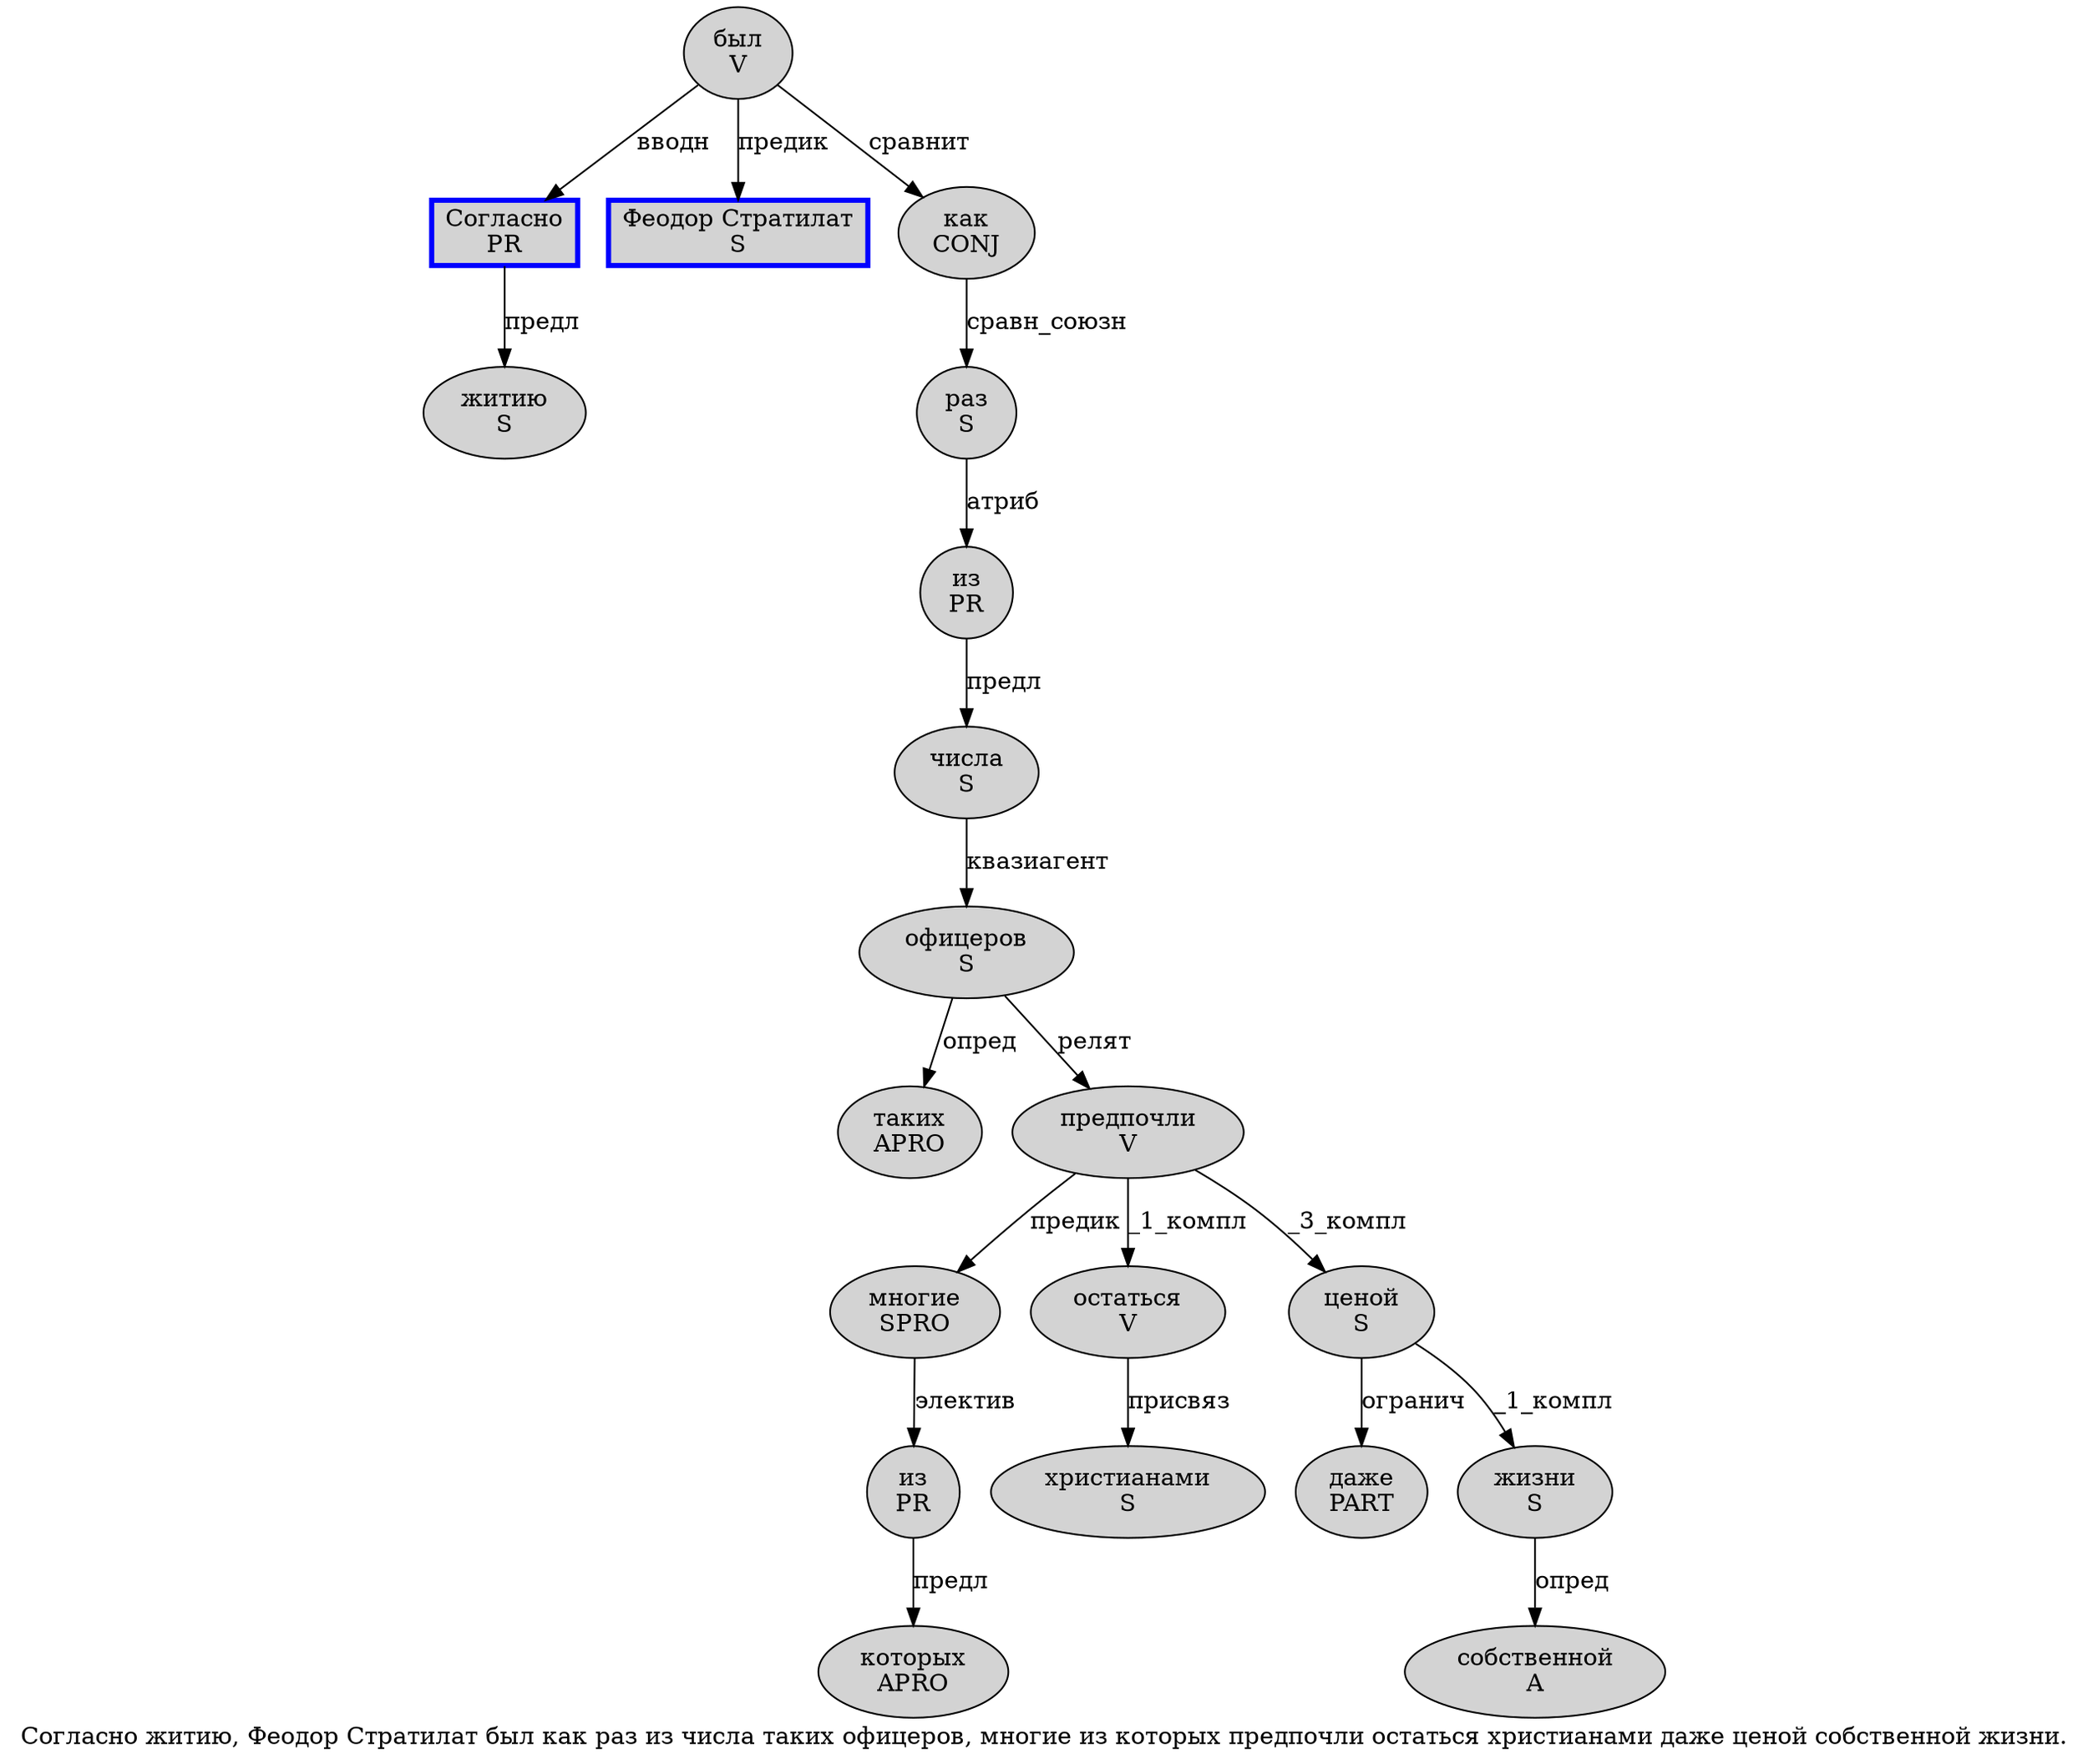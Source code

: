 digraph SENTENCE_788 {
	graph [label="Согласно житию, Феодор Стратилат был как раз из числа таких офицеров, многие из которых предпочли остаться христианами даже ценой собственной жизни."]
	node [style=filled]
		0 [label="Согласно
PR" color=blue fillcolor=lightgray penwidth=3 shape=box]
		1 [label="житию
S" color="" fillcolor=lightgray penwidth=1 shape=ellipse]
		3 [label="Феодор Стратилат
S" color=blue fillcolor=lightgray penwidth=3 shape=box]
		4 [label="был
V" color="" fillcolor=lightgray penwidth=1 shape=ellipse]
		5 [label="как
CONJ" color="" fillcolor=lightgray penwidth=1 shape=ellipse]
		6 [label="раз
S" color="" fillcolor=lightgray penwidth=1 shape=ellipse]
		7 [label="из
PR" color="" fillcolor=lightgray penwidth=1 shape=ellipse]
		8 [label="числа
S" color="" fillcolor=lightgray penwidth=1 shape=ellipse]
		9 [label="таких
APRO" color="" fillcolor=lightgray penwidth=1 shape=ellipse]
		10 [label="офицеров
S" color="" fillcolor=lightgray penwidth=1 shape=ellipse]
		12 [label="многие
SPRO" color="" fillcolor=lightgray penwidth=1 shape=ellipse]
		13 [label="из
PR" color="" fillcolor=lightgray penwidth=1 shape=ellipse]
		14 [label="которых
APRO" color="" fillcolor=lightgray penwidth=1 shape=ellipse]
		15 [label="предпочли
V" color="" fillcolor=lightgray penwidth=1 shape=ellipse]
		16 [label="остаться
V" color="" fillcolor=lightgray penwidth=1 shape=ellipse]
		17 [label="христианами
S" color="" fillcolor=lightgray penwidth=1 shape=ellipse]
		18 [label="даже
PART" color="" fillcolor=lightgray penwidth=1 shape=ellipse]
		19 [label="ценой
S" color="" fillcolor=lightgray penwidth=1 shape=ellipse]
		20 [label="собственной
A" color="" fillcolor=lightgray penwidth=1 shape=ellipse]
		21 [label="жизни
S" color="" fillcolor=lightgray penwidth=1 shape=ellipse]
			7 -> 8 [label="предл"]
			15 -> 12 [label="предик"]
			15 -> 16 [label="_1_компл"]
			15 -> 19 [label="_3_компл"]
			19 -> 18 [label="огранич"]
			19 -> 21 [label="_1_компл"]
			0 -> 1 [label="предл"]
			6 -> 7 [label="атриб"]
			4 -> 0 [label="вводн"]
			4 -> 3 [label="предик"]
			4 -> 5 [label="сравнит"]
			12 -> 13 [label="электив"]
			21 -> 20 [label="опред"]
			8 -> 10 [label="квазиагент"]
			5 -> 6 [label="сравн_союзн"]
			13 -> 14 [label="предл"]
			16 -> 17 [label="присвяз"]
			10 -> 9 [label="опред"]
			10 -> 15 [label="релят"]
}
